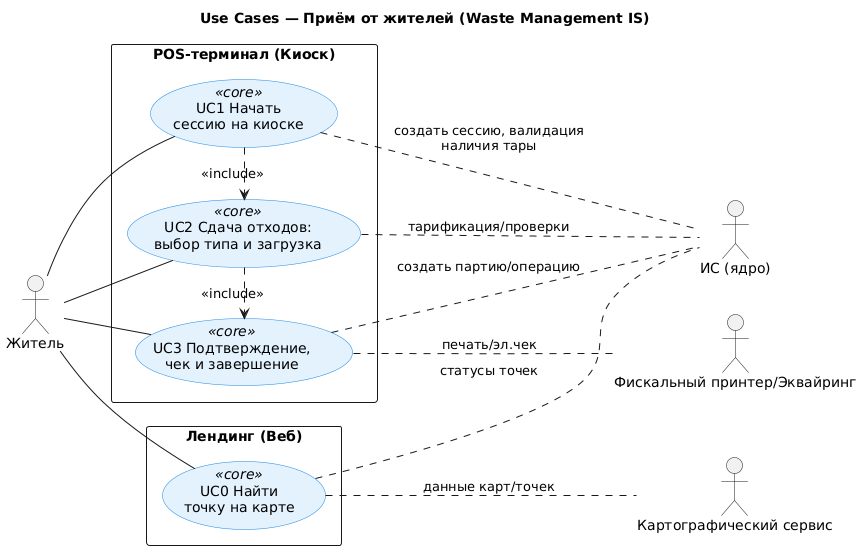 @startuml
title Use Cases — Приём от жителей (Waste Management IS)
left to right direction
skinparam defaultFontName "DejaVu Sans"
skinparam usecase {
  BackgroundColor<<core>> #E3F2FD
  BorderColor #1E88E5
}

actor "Житель" as Resident
actor "Картографический сервис" as MapSvc
actor "ИС (ядро)" as Core
actor "Фискальный принтер/Эквайринг" as Printer

rectangle "Лендинг (Веб)" as Web {
  usecase "UC0 Найти\nточку на карте" as UC0 <<core>>
}

rectangle "POS-терминал (Киоск)" as POS {
  usecase "UC1 Начать\nсессию на киоске" as UC1 <<core>>
  usecase "UC2 Сдача отходов:\nвыбор типа и загрузка" as UC2 <<core>>
  usecase "UC3 Подтверждение,\nчек и завершение" as UC3 <<core>>
}

Resident -- UC0
UC0 .. MapSvc : данные карт/точек
UC0 .. Core : статусы точек

Resident -- UC1
Resident -- UC2
Resident -- UC3

UC1 .. Core : создать сессию, валидация\nналичия тары
UC2 .. Core : тарификация/проверки
UC3 .. Core : создать партию/операцию
UC3 .. Printer : печать/эл.чек

UC1 .> UC2 : <<include>>
UC2 .> UC3 : <<include>>
@enduml
